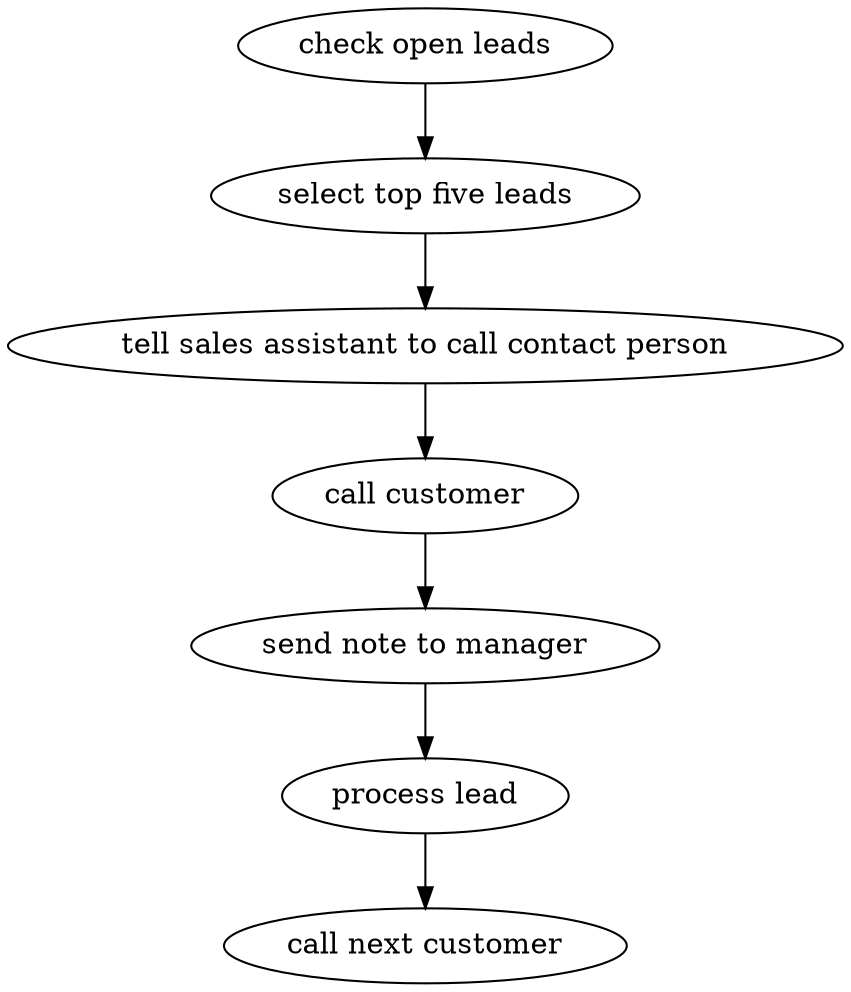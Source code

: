 strict digraph "doc-7.1" {
	graph [name="doc-7.1"];
	"check open leads"	[attrs="{'type': 'Activity', 'label': 'check open leads'}"];
	"select top five leads"	[attrs="{'type': 'Activity', 'label': 'select top five leads'}"];
	"check open leads" -> "select top five leads"	[attrs="{'type': 'flow', 'label': 'flow'}"];
	"tell sales assistant to call contact person"	[attrs="{'type': 'Activity', 'label': 'tell sales assistant to call contact person'}"];
	"select top five leads" -> "tell sales assistant to call contact person"	[attrs="{'type': 'flow', 'label': 'flow'}"];
	"call customer"	[attrs="{'type': 'Activity', 'label': 'call customer'}"];
	"tell sales assistant to call contact person" -> "call customer"	[attrs="{'type': 'flow', 'label': 'flow'}"];
	"send note to manager"	[attrs="{'type': 'Activity', 'label': 'send note to manager'}"];
	"call customer" -> "send note to manager"	[attrs="{'type': 'flow', 'label': 'flow'}"];
	"process lead"	[attrs="{'type': 'Activity', 'label': 'process lead'}"];
	"send note to manager" -> "process lead"	[attrs="{'type': 'flow', 'label': 'flow'}"];
	"call next customer"	[attrs="{'type': 'Activity', 'label': 'call next customer'}"];
	"process lead" -> "call next customer"	[attrs="{'type': 'flow', 'label': 'flow'}"];
}
